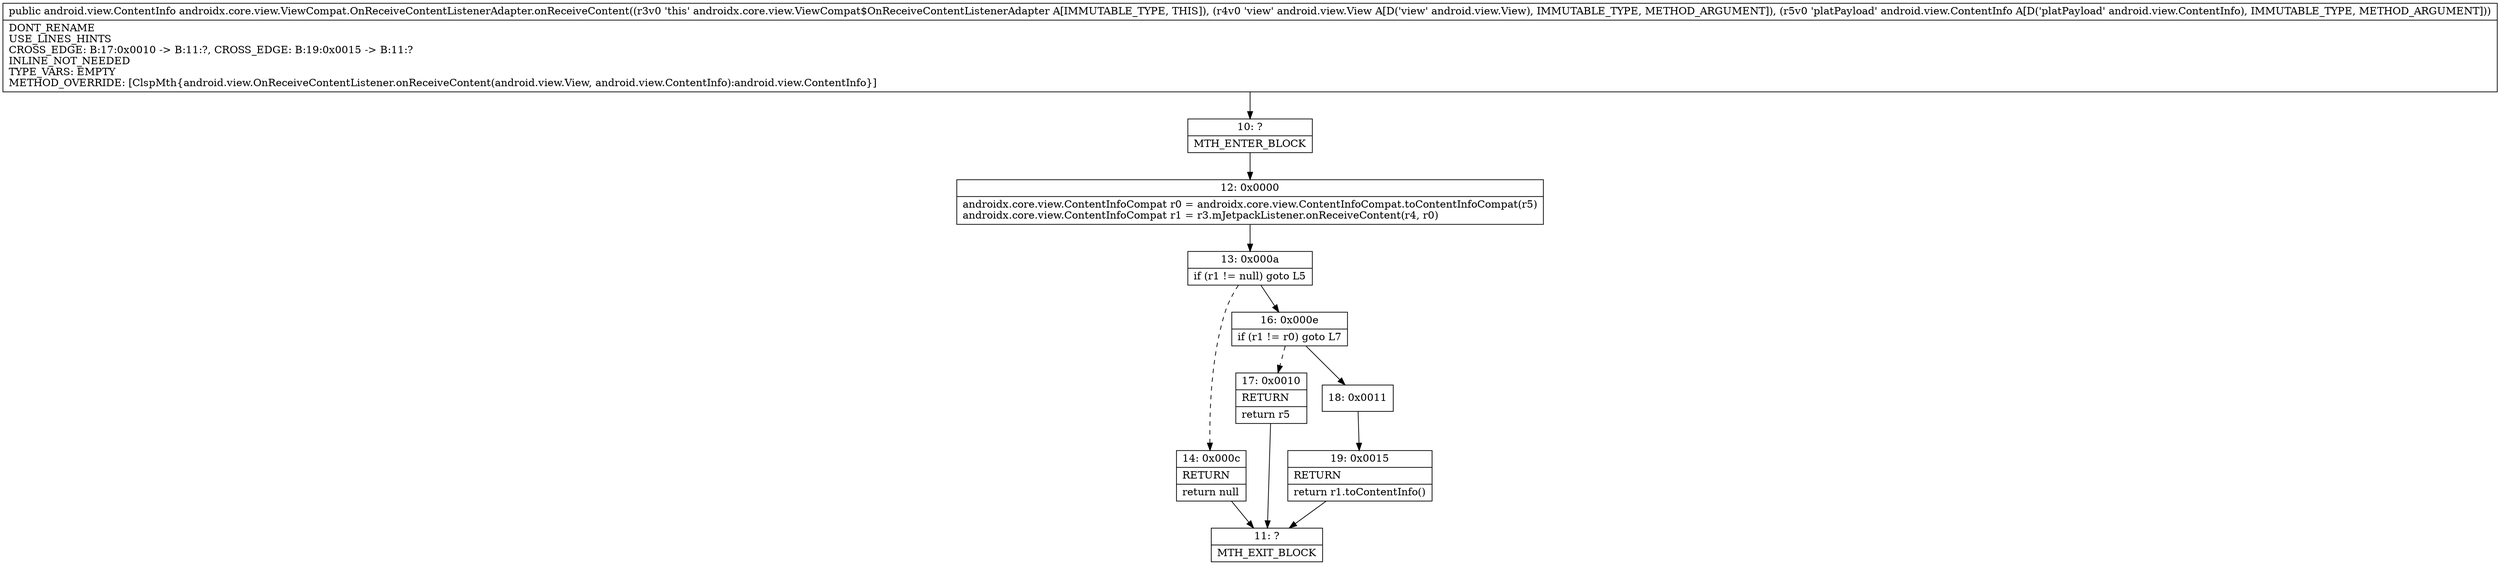 digraph "CFG forandroidx.core.view.ViewCompat.OnReceiveContentListenerAdapter.onReceiveContent(Landroid\/view\/View;Landroid\/view\/ContentInfo;)Landroid\/view\/ContentInfo;" {
Node_10 [shape=record,label="{10\:\ ?|MTH_ENTER_BLOCK\l}"];
Node_12 [shape=record,label="{12\:\ 0x0000|androidx.core.view.ContentInfoCompat r0 = androidx.core.view.ContentInfoCompat.toContentInfoCompat(r5)\landroidx.core.view.ContentInfoCompat r1 = r3.mJetpackListener.onReceiveContent(r4, r0)\l}"];
Node_13 [shape=record,label="{13\:\ 0x000a|if (r1 != null) goto L5\l}"];
Node_14 [shape=record,label="{14\:\ 0x000c|RETURN\l|return null\l}"];
Node_11 [shape=record,label="{11\:\ ?|MTH_EXIT_BLOCK\l}"];
Node_16 [shape=record,label="{16\:\ 0x000e|if (r1 != r0) goto L7\l}"];
Node_17 [shape=record,label="{17\:\ 0x0010|RETURN\l|return r5\l}"];
Node_18 [shape=record,label="{18\:\ 0x0011}"];
Node_19 [shape=record,label="{19\:\ 0x0015|RETURN\l|return r1.toContentInfo()\l}"];
MethodNode[shape=record,label="{public android.view.ContentInfo androidx.core.view.ViewCompat.OnReceiveContentListenerAdapter.onReceiveContent((r3v0 'this' androidx.core.view.ViewCompat$OnReceiveContentListenerAdapter A[IMMUTABLE_TYPE, THIS]), (r4v0 'view' android.view.View A[D('view' android.view.View), IMMUTABLE_TYPE, METHOD_ARGUMENT]), (r5v0 'platPayload' android.view.ContentInfo A[D('platPayload' android.view.ContentInfo), IMMUTABLE_TYPE, METHOD_ARGUMENT]))  | DONT_RENAME\lUSE_LINES_HINTS\lCROSS_EDGE: B:17:0x0010 \-\> B:11:?, CROSS_EDGE: B:19:0x0015 \-\> B:11:?\lINLINE_NOT_NEEDED\lTYPE_VARS: EMPTY\lMETHOD_OVERRIDE: [ClspMth\{android.view.OnReceiveContentListener.onReceiveContent(android.view.View, android.view.ContentInfo):android.view.ContentInfo\}]\l}"];
MethodNode -> Node_10;Node_10 -> Node_12;
Node_12 -> Node_13;
Node_13 -> Node_14[style=dashed];
Node_13 -> Node_16;
Node_14 -> Node_11;
Node_16 -> Node_17[style=dashed];
Node_16 -> Node_18;
Node_17 -> Node_11;
Node_18 -> Node_19;
Node_19 -> Node_11;
}


